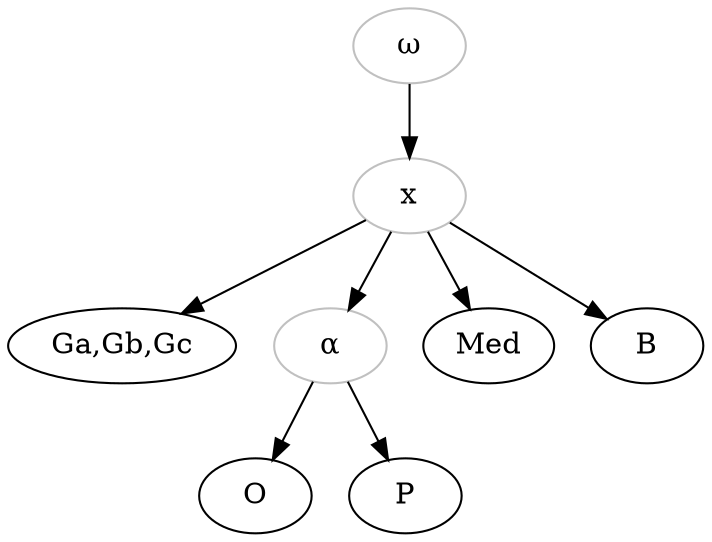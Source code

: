 digraph {
    original[label="ω", color="grey"]
    archetype[label="x", color="grey"]
    G[label="Ga,Gb,Gc"]
    alpha[label="α", color="grey"]


    original -> archetype

    archetype -> Med
    archetype -> G
    archetype -> alpha
    archetype -> B

    alpha -> O 
    alpha -> P
}
